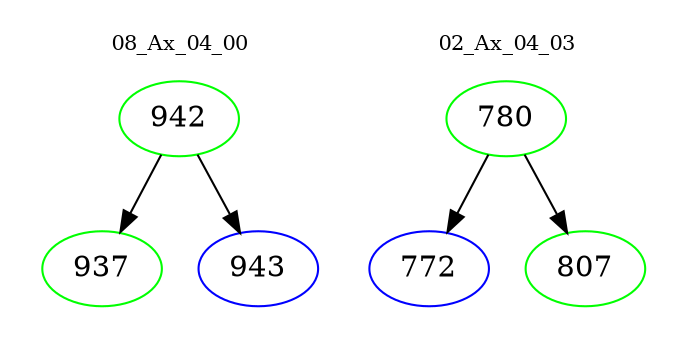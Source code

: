 digraph{
subgraph cluster_0 {
color = white
label = "08_Ax_04_00";
fontsize=10;
T0_942 [label="942", color="green"]
T0_942 -> T0_937 [color="black"]
T0_937 [label="937", color="green"]
T0_942 -> T0_943 [color="black"]
T0_943 [label="943", color="blue"]
}
subgraph cluster_1 {
color = white
label = "02_Ax_04_03";
fontsize=10;
T1_780 [label="780", color="green"]
T1_780 -> T1_772 [color="black"]
T1_772 [label="772", color="blue"]
T1_780 -> T1_807 [color="black"]
T1_807 [label="807", color="green"]
}
}
